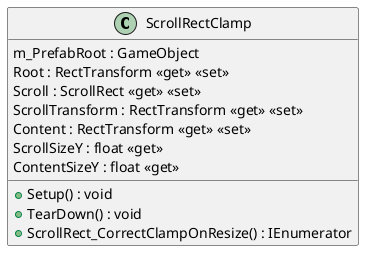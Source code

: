 @startuml
class ScrollRectClamp {
    m_PrefabRoot : GameObject
    Root : RectTransform <<get>> <<set>>
    Scroll : ScrollRect <<get>> <<set>>
    ScrollTransform : RectTransform <<get>> <<set>>
    Content : RectTransform <<get>> <<set>>
    ScrollSizeY : float <<get>>
    ContentSizeY : float <<get>>
    + Setup() : void
    + TearDown() : void
    + ScrollRect_CorrectClampOnResize() : IEnumerator
}
@enduml
